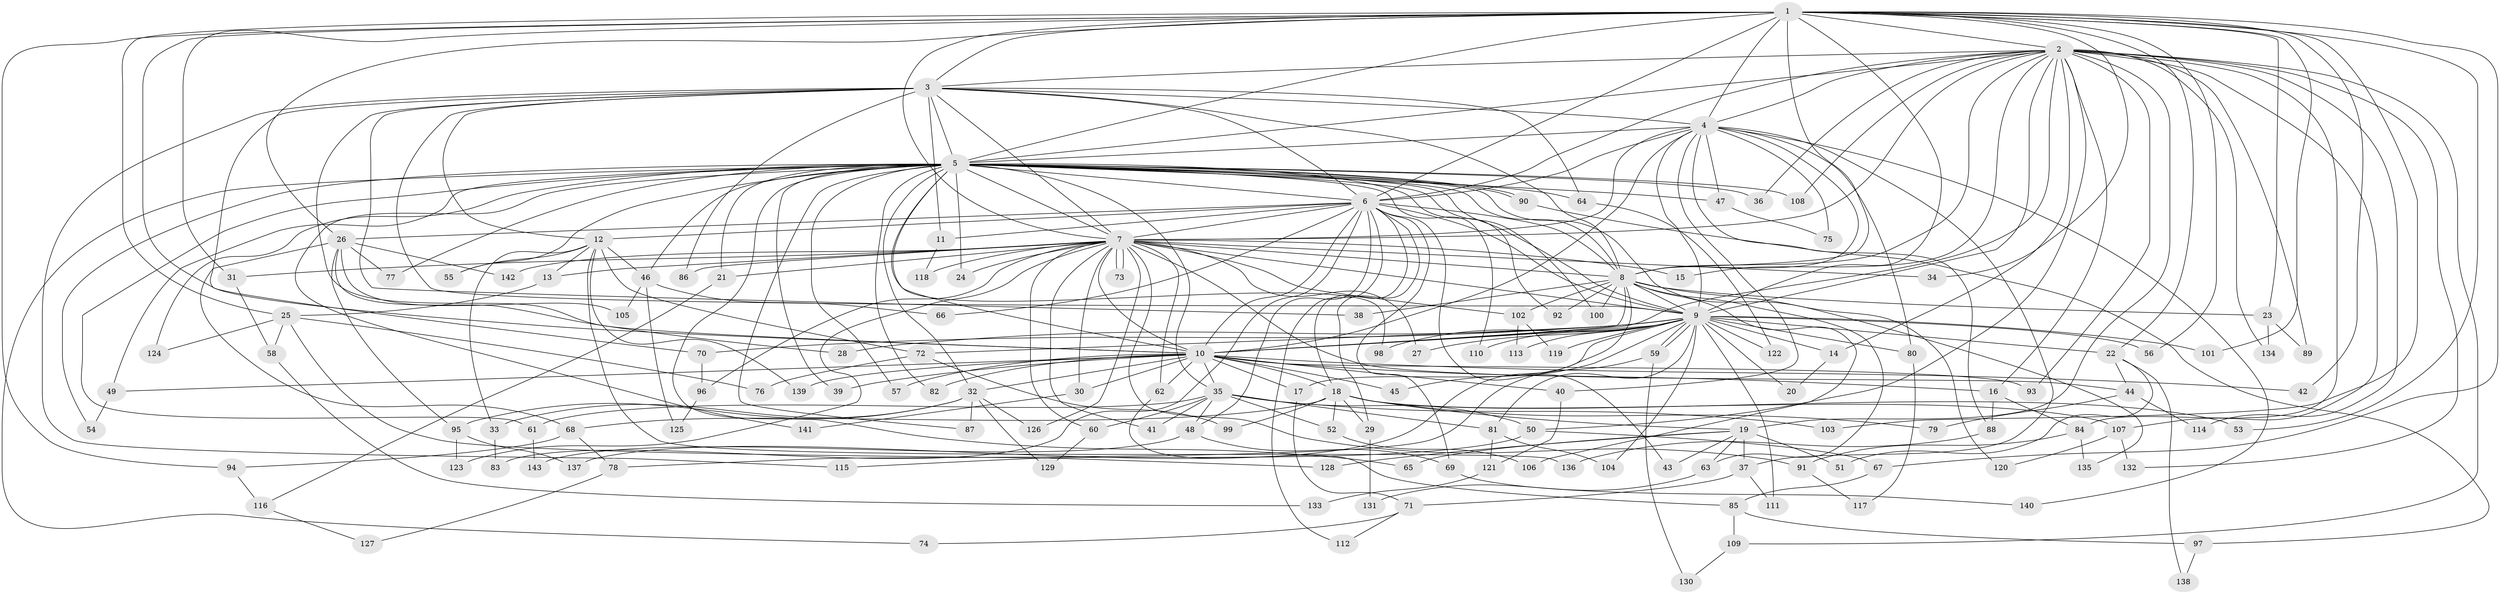 // coarse degree distribution, {32: 0.009009009009009009, 22: 0.018018018018018018, 13: 0.009009009009009009, 33: 0.009009009009009009, 27: 0.009009009009009009, 15: 0.009009009009009009, 29: 0.009009009009009009, 2: 0.5315315315315315, 8: 0.02702702702702703, 3: 0.18018018018018017, 5: 0.036036036036036036, 10: 0.018018018018018018, 4: 0.10810810810810811, 7: 0.009009009009009009, 11: 0.009009009009009009, 1: 0.009009009009009009}
// Generated by graph-tools (version 1.1) at 2025/51/02/27/25 19:51:49]
// undirected, 143 vertices, 311 edges
graph export_dot {
graph [start="1"]
  node [color=gray90,style=filled];
  1;
  2;
  3;
  4;
  5;
  6;
  7;
  8;
  9;
  10;
  11;
  12;
  13;
  14;
  15;
  16;
  17;
  18;
  19;
  20;
  21;
  22;
  23;
  24;
  25;
  26;
  27;
  28;
  29;
  30;
  31;
  32;
  33;
  34;
  35;
  36;
  37;
  38;
  39;
  40;
  41;
  42;
  43;
  44;
  45;
  46;
  47;
  48;
  49;
  50;
  51;
  52;
  53;
  54;
  55;
  56;
  57;
  58;
  59;
  60;
  61;
  62;
  63;
  64;
  65;
  66;
  67;
  68;
  69;
  70;
  71;
  72;
  73;
  74;
  75;
  76;
  77;
  78;
  79;
  80;
  81;
  82;
  83;
  84;
  85;
  86;
  87;
  88;
  89;
  90;
  91;
  92;
  93;
  94;
  95;
  96;
  97;
  98;
  99;
  100;
  101;
  102;
  103;
  104;
  105;
  106;
  107;
  108;
  109;
  110;
  111;
  112;
  113;
  114;
  115;
  116;
  117;
  118;
  119;
  120;
  121;
  122;
  123;
  124;
  125;
  126;
  127;
  128;
  129;
  130;
  131;
  132;
  133;
  134;
  135;
  136;
  137;
  138;
  139;
  140;
  141;
  142;
  143;
  1 -- 2;
  1 -- 3;
  1 -- 4;
  1 -- 5;
  1 -- 6;
  1 -- 7;
  1 -- 8;
  1 -- 9;
  1 -- 10;
  1 -- 22;
  1 -- 23;
  1 -- 25;
  1 -- 26;
  1 -- 31;
  1 -- 34;
  1 -- 42;
  1 -- 53;
  1 -- 56;
  1 -- 67;
  1 -- 94;
  1 -- 101;
  1 -- 103;
  2 -- 3;
  2 -- 4;
  2 -- 5;
  2 -- 6;
  2 -- 7;
  2 -- 8;
  2 -- 9;
  2 -- 10;
  2 -- 14;
  2 -- 15;
  2 -- 16;
  2 -- 19;
  2 -- 36;
  2 -- 50;
  2 -- 84;
  2 -- 89;
  2 -- 93;
  2 -- 107;
  2 -- 108;
  2 -- 109;
  2 -- 114;
  2 -- 132;
  2 -- 134;
  3 -- 4;
  3 -- 5;
  3 -- 6;
  3 -- 7;
  3 -- 8;
  3 -- 9;
  3 -- 10;
  3 -- 11;
  3 -- 12;
  3 -- 38;
  3 -- 64;
  3 -- 70;
  3 -- 86;
  3 -- 115;
  4 -- 5;
  4 -- 6;
  4 -- 7;
  4 -- 8;
  4 -- 9;
  4 -- 10;
  4 -- 37;
  4 -- 40;
  4 -- 47;
  4 -- 75;
  4 -- 80;
  4 -- 88;
  4 -- 140;
  5 -- 6;
  5 -- 7;
  5 -- 8;
  5 -- 9;
  5 -- 10;
  5 -- 21;
  5 -- 24;
  5 -- 32;
  5 -- 35;
  5 -- 36;
  5 -- 39;
  5 -- 46;
  5 -- 47;
  5 -- 49;
  5 -- 54;
  5 -- 55;
  5 -- 57;
  5 -- 61;
  5 -- 64;
  5 -- 65;
  5 -- 74;
  5 -- 77;
  5 -- 82;
  5 -- 87;
  5 -- 90;
  5 -- 90;
  5 -- 92;
  5 -- 98;
  5 -- 100;
  5 -- 108;
  5 -- 110;
  5 -- 120;
  5 -- 124;
  5 -- 141;
  6 -- 7;
  6 -- 8;
  6 -- 9;
  6 -- 10;
  6 -- 11;
  6 -- 12;
  6 -- 18;
  6 -- 26;
  6 -- 29;
  6 -- 43;
  6 -- 48;
  6 -- 66;
  6 -- 69;
  6 -- 83;
  6 -- 112;
  7 -- 8;
  7 -- 9;
  7 -- 10;
  7 -- 13;
  7 -- 15;
  7 -- 21;
  7 -- 24;
  7 -- 27;
  7 -- 30;
  7 -- 31;
  7 -- 34;
  7 -- 41;
  7 -- 44;
  7 -- 60;
  7 -- 62;
  7 -- 73;
  7 -- 73;
  7 -- 86;
  7 -- 91;
  7 -- 96;
  7 -- 102;
  7 -- 118;
  7 -- 123;
  7 -- 126;
  7 -- 142;
  8 -- 9;
  8 -- 10;
  8 -- 23;
  8 -- 38;
  8 -- 63;
  8 -- 92;
  8 -- 100;
  8 -- 102;
  8 -- 106;
  8 -- 135;
  8 -- 137;
  9 -- 10;
  9 -- 14;
  9 -- 17;
  9 -- 20;
  9 -- 22;
  9 -- 27;
  9 -- 28;
  9 -- 45;
  9 -- 56;
  9 -- 59;
  9 -- 59;
  9 -- 70;
  9 -- 72;
  9 -- 80;
  9 -- 81;
  9 -- 98;
  9 -- 101;
  9 -- 104;
  9 -- 110;
  9 -- 111;
  9 -- 113;
  9 -- 119;
  9 -- 122;
  10 -- 16;
  10 -- 17;
  10 -- 18;
  10 -- 30;
  10 -- 32;
  10 -- 35;
  10 -- 39;
  10 -- 40;
  10 -- 42;
  10 -- 45;
  10 -- 49;
  10 -- 57;
  10 -- 62;
  10 -- 82;
  10 -- 93;
  10 -- 139;
  11 -- 118;
  12 -- 13;
  12 -- 33;
  12 -- 46;
  12 -- 55;
  12 -- 72;
  12 -- 136;
  12 -- 139;
  13 -- 25;
  14 -- 20;
  16 -- 84;
  16 -- 88;
  17 -- 71;
  18 -- 19;
  18 -- 29;
  18 -- 52;
  18 -- 53;
  18 -- 68;
  18 -- 79;
  18 -- 99;
  18 -- 107;
  19 -- 37;
  19 -- 43;
  19 -- 51;
  19 -- 63;
  19 -- 65;
  19 -- 128;
  21 -- 116;
  22 -- 44;
  22 -- 51;
  22 -- 138;
  23 -- 89;
  23 -- 134;
  25 -- 58;
  25 -- 76;
  25 -- 124;
  25 -- 128;
  26 -- 28;
  26 -- 68;
  26 -- 77;
  26 -- 95;
  26 -- 105;
  26 -- 142;
  29 -- 131;
  30 -- 141;
  31 -- 58;
  32 -- 33;
  32 -- 87;
  32 -- 95;
  32 -- 126;
  32 -- 129;
  33 -- 83;
  35 -- 41;
  35 -- 48;
  35 -- 50;
  35 -- 52;
  35 -- 60;
  35 -- 61;
  35 -- 81;
  35 -- 103;
  37 -- 71;
  37 -- 111;
  40 -- 121;
  44 -- 79;
  44 -- 114;
  46 -- 66;
  46 -- 105;
  46 -- 125;
  47 -- 75;
  48 -- 69;
  48 -- 143;
  49 -- 54;
  50 -- 67;
  50 -- 115;
  52 -- 106;
  58 -- 133;
  59 -- 78;
  59 -- 130;
  60 -- 129;
  61 -- 143;
  62 -- 85;
  63 -- 131;
  64 -- 122;
  67 -- 85;
  68 -- 78;
  68 -- 94;
  69 -- 140;
  70 -- 96;
  71 -- 74;
  71 -- 112;
  72 -- 76;
  72 -- 99;
  78 -- 127;
  80 -- 117;
  81 -- 104;
  81 -- 121;
  84 -- 91;
  84 -- 135;
  85 -- 97;
  85 -- 109;
  88 -- 136;
  90 -- 97;
  91 -- 117;
  94 -- 116;
  95 -- 123;
  95 -- 137;
  96 -- 125;
  97 -- 138;
  102 -- 113;
  102 -- 119;
  107 -- 120;
  107 -- 132;
  109 -- 130;
  116 -- 127;
  121 -- 133;
}
